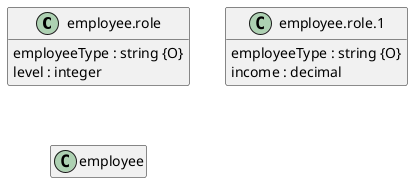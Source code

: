 @startuml
hide <<Method>> circle
hide empty methods
hide empty fields
set namespaceSeparator none

class "employee.role" {
  employeeType : string {O}
  level : integer
}

class "employee.role.1" {
  employeeType : string {O}
  income : decimal
}

class "employee" {
}

@enduml
